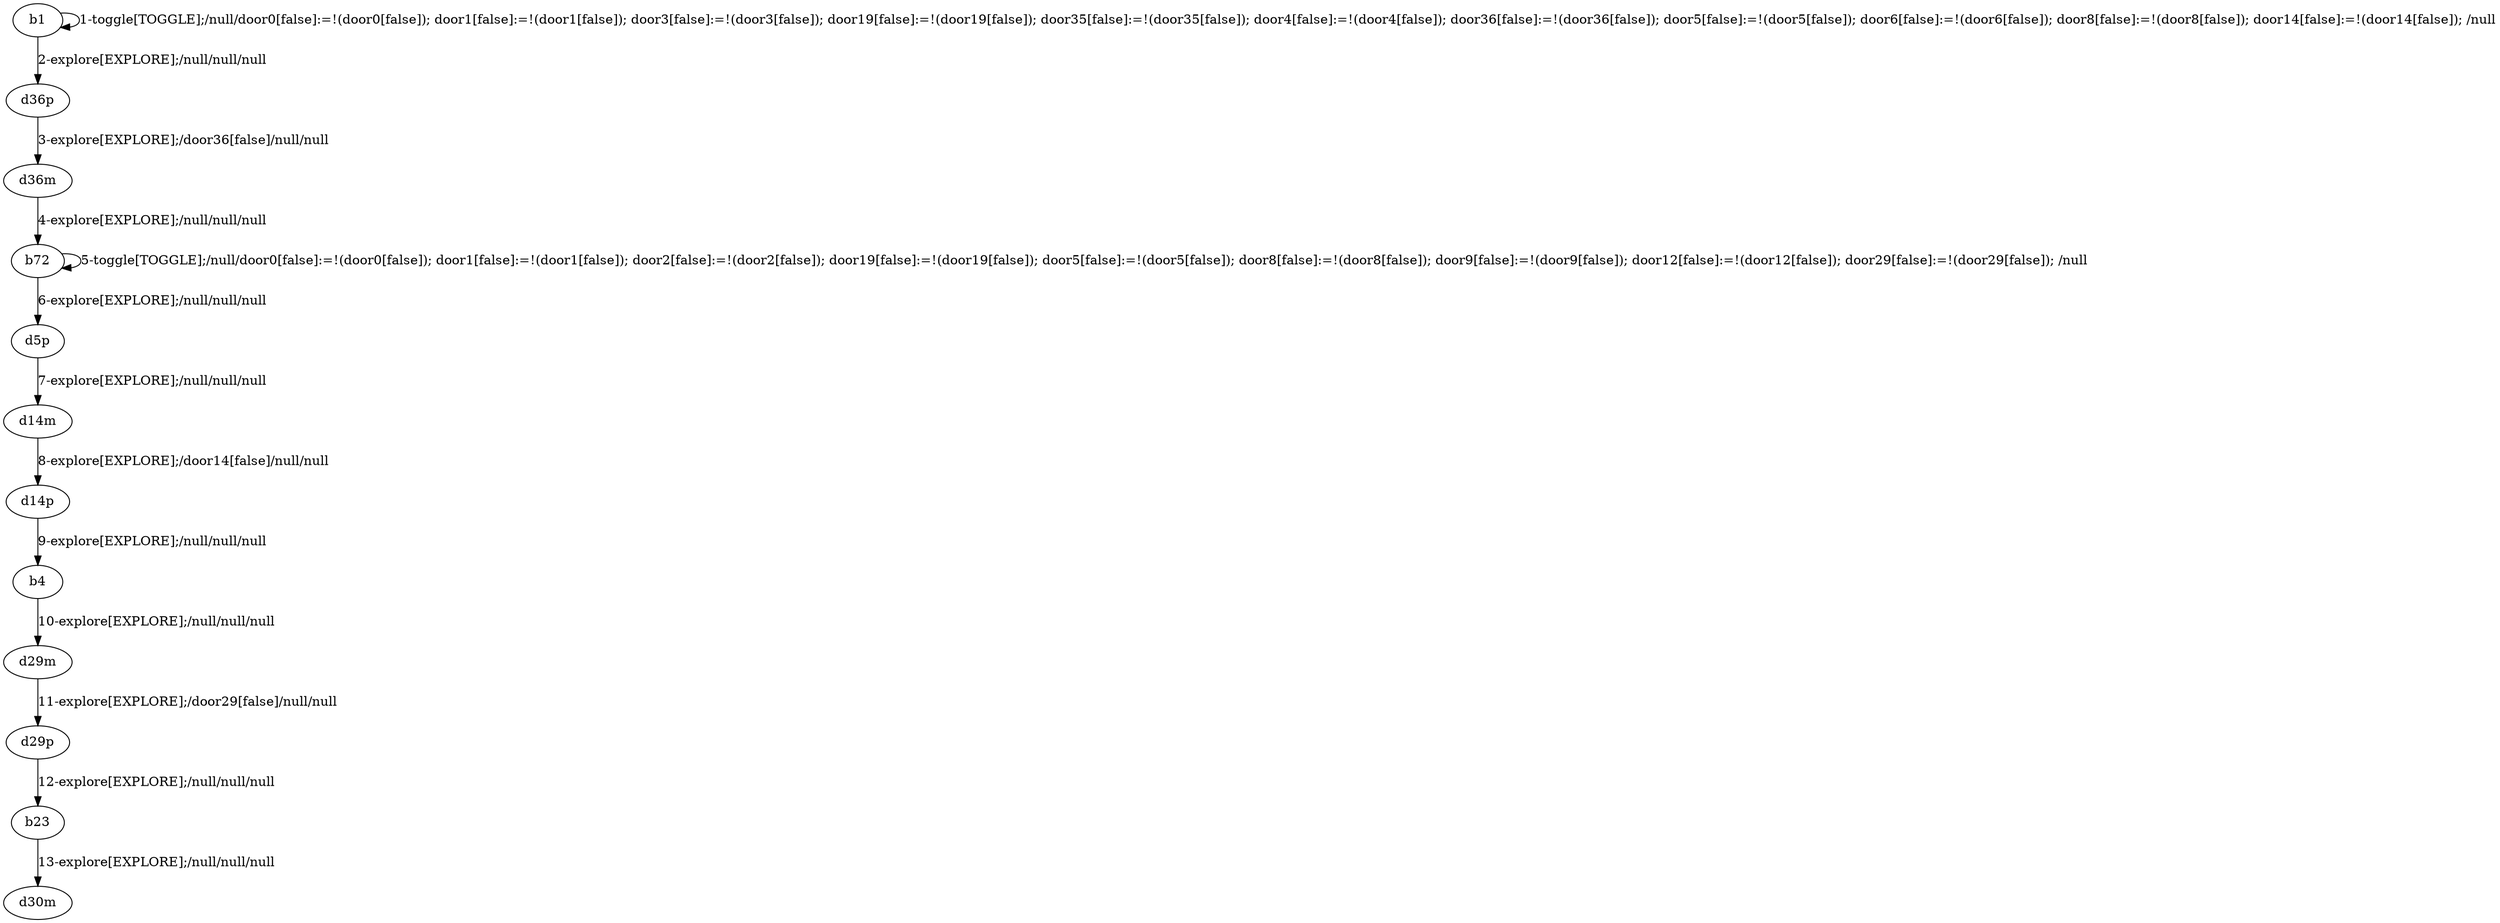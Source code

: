 # Total number of goals covered by this test: 7
# d5p --> d14m
# b23 --> d30m
# d29p --> b23
# d14p --> b4
# d29m --> d29p
# d36m --> b72
# b4 --> d29m

digraph g {
"b1" -> "b1" [label = "1-toggle[TOGGLE];/null/door0[false]:=!(door0[false]); door1[false]:=!(door1[false]); door3[false]:=!(door3[false]); door19[false]:=!(door19[false]); door35[false]:=!(door35[false]); door4[false]:=!(door4[false]); door36[false]:=!(door36[false]); door5[false]:=!(door5[false]); door6[false]:=!(door6[false]); door8[false]:=!(door8[false]); door14[false]:=!(door14[false]); /null"];
"b1" -> "d36p" [label = "2-explore[EXPLORE];/null/null/null"];
"d36p" -> "d36m" [label = "3-explore[EXPLORE];/door36[false]/null/null"];
"d36m" -> "b72" [label = "4-explore[EXPLORE];/null/null/null"];
"b72" -> "b72" [label = "5-toggle[TOGGLE];/null/door0[false]:=!(door0[false]); door1[false]:=!(door1[false]); door2[false]:=!(door2[false]); door19[false]:=!(door19[false]); door5[false]:=!(door5[false]); door8[false]:=!(door8[false]); door9[false]:=!(door9[false]); door12[false]:=!(door12[false]); door29[false]:=!(door29[false]); /null"];
"b72" -> "d5p" [label = "6-explore[EXPLORE];/null/null/null"];
"d5p" -> "d14m" [label = "7-explore[EXPLORE];/null/null/null"];
"d14m" -> "d14p" [label = "8-explore[EXPLORE];/door14[false]/null/null"];
"d14p" -> "b4" [label = "9-explore[EXPLORE];/null/null/null"];
"b4" -> "d29m" [label = "10-explore[EXPLORE];/null/null/null"];
"d29m" -> "d29p" [label = "11-explore[EXPLORE];/door29[false]/null/null"];
"d29p" -> "b23" [label = "12-explore[EXPLORE];/null/null/null"];
"b23" -> "d30m" [label = "13-explore[EXPLORE];/null/null/null"];
}